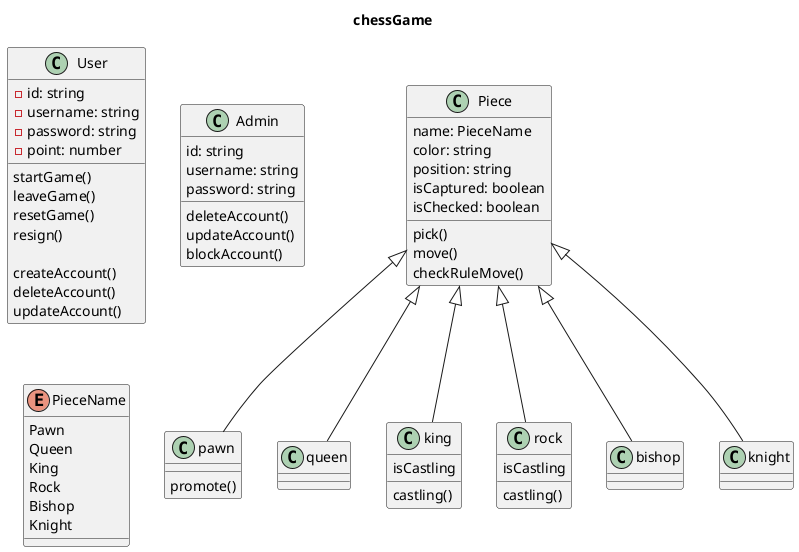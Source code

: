 @startuml
title chessGame
class User {
    -id: string
    -username: string
    -password: string
    -point: number

    startGame()
    leaveGame()
    resetGame()
    resign()

    createAccount()
    deleteAccount()
    updateAccount()

}

class Admin {
    id: string
    username: string
    password: string

    deleteAccount()
    updateAccount()
    blockAccount()

}


enum PieceName{
    Pawn
    Queen
    King
    Rock
    Bishop
    Knight
}



class Piece {
    name: PieceName
    color: string
    position: string
    isCaptured: boolean
    isChecked: boolean


    pick()
    move()
    checkRuleMove()

}

class Pawn as "pawn"{
    promote()
}

class Queen as "queen"{
}

class King as "king"{
    isCastling

    castling()
}

class Rock as "rock"{
    isCastling

    castling()
}

class Bishop as "bishop"{
}

class Knight as "knight"{
}

Piece <|-- Pawn
Piece <|-- Queen
Piece <|-- King
Piece <|-- Rock
Piece <|-- Bishop
Piece <|-- Knight




@enduml